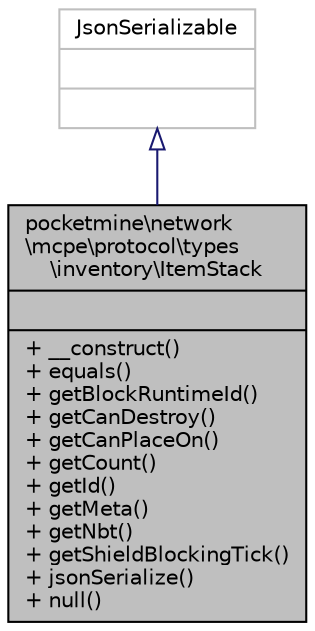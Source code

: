 digraph "pocketmine\network\mcpe\protocol\types\inventory\ItemStack"
{
 // INTERACTIVE_SVG=YES
 // LATEX_PDF_SIZE
  edge [fontname="Helvetica",fontsize="10",labelfontname="Helvetica",labelfontsize="10"];
  node [fontname="Helvetica",fontsize="10",shape=record];
  Node1 [label="{pocketmine\\network\l\\mcpe\\protocol\\types\l\\inventory\\ItemStack\n||+ __construct()\l+ equals()\l+ getBlockRuntimeId()\l+ getCanDestroy()\l+ getCanPlaceOn()\l+ getCount()\l+ getId()\l+ getMeta()\l+ getNbt()\l+ getShieldBlockingTick()\l+ jsonSerialize()\l+ null()\l}",height=0.2,width=0.4,color="black", fillcolor="grey75", style="filled", fontcolor="black",tooltip=" "];
  Node2 -> Node1 [dir="back",color="midnightblue",fontsize="10",style="solid",arrowtail="onormal",fontname="Helvetica"];
  Node2 [label="{JsonSerializable\n||}",height=0.2,width=0.4,color="grey75", fillcolor="white", style="filled",tooltip=" "];
}
